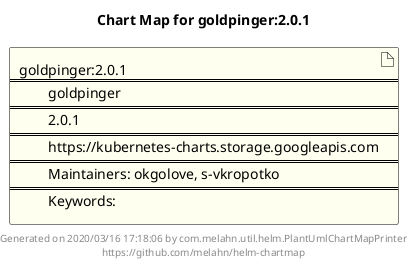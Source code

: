 @startuml
skinparam linetype ortho
skinparam backgroundColor white
skinparam usecaseBorderColor black
skinparam usecaseArrowColor LightSlateGray
skinparam artifactBorderColor black
skinparam artifactArrowColor LightSlateGray

title Chart Map for goldpinger:2.0.1

'There is one referenced Helm Chart
artifact "goldpinger:2.0.1\n====\n\tgoldpinger\n====\n\t2.0.1\n====\n\thttps://kubernetes-charts.storage.googleapis.com\n====\n\tMaintainers: okgolove, s-vkropotko\n====\n\tKeywords: " as goldpinger_2_0_1 #Ivory

'There are 0 referenced Docker Images

'Chart Dependencies

center footer Generated on 2020/03/16 17:18:06 by com.melahn.util.helm.PlantUmlChartMapPrinter\nhttps://github.com/melahn/helm-chartmap
@enduml
